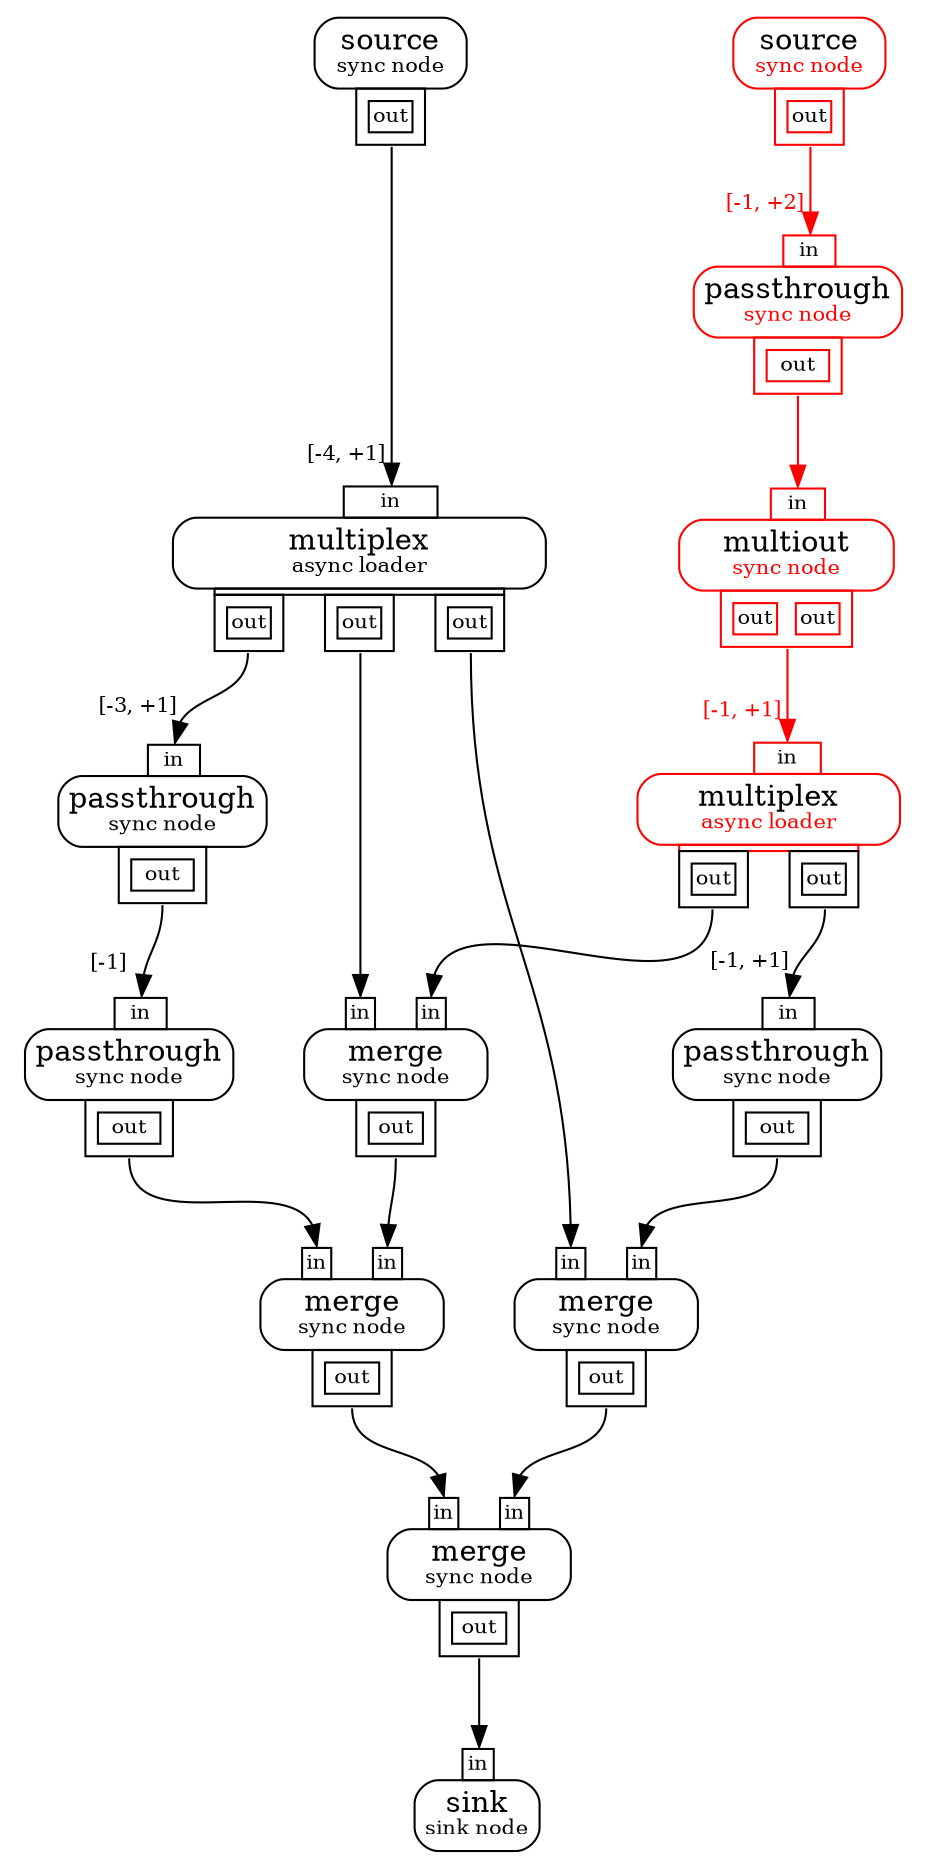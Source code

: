 digraph G{
	rankdir=TB
	node0 [shape=plaintext label=<
<TABLE BORDER="0" CELLBORDER="0" CELLSPACING="0" CELLPADDING="0"><TR><TD COLSPAN="1" BORDER="1" STYLE="ROUNDED" CELLPADDING="4" COLOR="black">source<BR/><FONT POINT-SIZE="10" COLOR="black">sync node</FONT></TD></TR><TR><TD COLSPAN="1" BORDER="0"><TABLE BORDER="0" CELLBORDER="0" CELLSPACING="0" CELLPADDING="0"><TR><TD WIDTH="20"></TD><TD BORDER="1" CELLPADDING="3" PORT="out1" COLOR="black"><TABLE BORDER="0" CELLSPACING="2"><TR CELLPADDING="1"><TD BORDER="1" CELLPADDING="1"><FONT POINT-SIZE="10">out</FONT></TD></TR></TABLE></TD><TD WIDTH="20"></TD></TR></TABLE></TD></TR></TABLE>
>];
	node2 [shape=plaintext label=<
<TABLE BORDER="0" CELLBORDER="0" CELLSPACING="0" CELLPADDING="0"><TR><TD WIDTH="20"></TD><TD BORDER="1" CELLPADDING="1" PORT="in3" COLOR="black"><FONT POINT-SIZE="10">in</FONT></TD><TD WIDTH="20"></TD></TR><TR><TD COLSPAN="3" BORDER="1" STYLE="ROUNDED" CELLPADDING="4" COLOR="black">multiplex<BR/><FONT POINT-SIZE="10" COLOR="black">async loader</FONT></TD></TR><TR><TD COLSPAN="3" BORDER="0"><TABLE BORDER="0" CELLBORDER="0" CELLSPACING="0" CELLPADDING="0"><TR><TD></TD><TD BORDER="1" HEIGHT="3" COLSPAN="5" COLOR="black"></TD><TD></TD></TR><TR><TD WIDTH="20"></TD><TD BORDER="1" CELLPADDING="3" PORT="out4" COLOR="black"><TABLE BORDER="0" CELLSPACING="2"><TR CELLPADDING="1"><TD BORDER="1" CELLPADDING="1"><FONT POINT-SIZE="10">out</FONT></TD></TR></TABLE></TD><TD WIDTH="20"></TD><TD BORDER="1" CELLPADDING="3" PORT="out5" COLOR="black"><TABLE BORDER="0" CELLSPACING="2"><TR CELLPADDING="1"><TD BORDER="1" CELLPADDING="1"><FONT POINT-SIZE="10">out</FONT></TD></TR></TABLE></TD><TD WIDTH="20"></TD><TD BORDER="1" CELLPADDING="3" PORT="out6" COLOR="black"><TABLE BORDER="0" CELLSPACING="2"><TR CELLPADDING="1"><TD BORDER="1" CELLPADDING="1"><FONT POINT-SIZE="10">out</FONT></TD></TR></TABLE></TD><TD WIDTH="20"></TD></TR></TABLE></TD></TR></TABLE>
>];
	node7 [shape=plaintext label=<
<TABLE BORDER="0" CELLBORDER="0" CELLSPACING="0" CELLPADDING="0"><TR><TD COLSPAN="1" BORDER="1" STYLE="ROUNDED" CELLPADDING="4" COLOR="red">source<BR/><FONT POINT-SIZE="10" COLOR="red">sync node</FONT></TD></TR><TR><TD COLSPAN="1" BORDER="0"><TABLE BORDER="0" CELLBORDER="0" CELLSPACING="0" CELLPADDING="0"><TR><TD WIDTH="20"></TD><TD BORDER="1" CELLPADDING="3" PORT="out8" COLOR="red"><TABLE BORDER="0" CELLSPACING="2"><TR CELLPADDING="1"><TD BORDER="1" CELLPADDING="1"><FONT POINT-SIZE="10">out</FONT></TD></TR></TABLE></TD><TD WIDTH="20"></TD></TR></TABLE></TD></TR></TABLE>
>];
	node9 [shape=plaintext label=<
<TABLE BORDER="0" CELLBORDER="0" CELLSPACING="0" CELLPADDING="0"><TR><TD WIDTH="20"></TD><TD BORDER="1" CELLPADDING="1" PORT="in10" COLOR="black"><FONT POINT-SIZE="10">in</FONT></TD><TD WIDTH="20"></TD></TR><TR><TD COLSPAN="3" BORDER="1" STYLE="ROUNDED" CELLPADDING="4" COLOR="black">passthrough<BR/><FONT POINT-SIZE="10" COLOR="black">sync node</FONT></TD></TR><TR><TD COLSPAN="3" BORDER="0"><TABLE BORDER="0" CELLBORDER="0" CELLSPACING="0" CELLPADDING="0"><TR><TD WIDTH="20"></TD><TD BORDER="1" CELLPADDING="3" PORT="out11" COLOR="black"><TABLE BORDER="0" CELLSPACING="2"><TR CELLPADDING="1"><TD BORDER="1" CELLPADDING="1"><FONT POINT-SIZE="10">out</FONT></TD></TR></TABLE></TD><TD WIDTH="20"></TD></TR></TABLE></TD></TR></TABLE>
>];
	node12 [shape=plaintext label=<
<TABLE BORDER="0" CELLBORDER="0" CELLSPACING="0" CELLPADDING="0"><TR><TD WIDTH="20"></TD><TD BORDER="1" CELLPADDING="1" PORT="in13" COLOR="black"><FONT POINT-SIZE="10">in</FONT></TD><TD WIDTH="20"></TD></TR><TR><TD COLSPAN="3" BORDER="1" STYLE="ROUNDED" CELLPADDING="4" COLOR="black">passthrough<BR/><FONT POINT-SIZE="10" COLOR="black">sync node</FONT></TD></TR><TR><TD COLSPAN="3" BORDER="0"><TABLE BORDER="0" CELLBORDER="0" CELLSPACING="0" CELLPADDING="0"><TR><TD WIDTH="20"></TD><TD BORDER="1" CELLPADDING="3" PORT="out14" COLOR="black"><TABLE BORDER="0" CELLSPACING="2"><TR CELLPADDING="1"><TD BORDER="1" CELLPADDING="1"><FONT POINT-SIZE="10">out</FONT></TD></TR></TABLE></TD><TD WIDTH="20"></TD></TR></TABLE></TD></TR></TABLE>
>];
	node15 [shape=plaintext label=<
<TABLE BORDER="0" CELLBORDER="0" CELLSPACING="0" CELLPADDING="0"><TR><TD WIDTH="20"></TD><TD BORDER="1" CELLPADDING="1" PORT="in16" COLOR="red"><FONT POINT-SIZE="10">in</FONT></TD><TD WIDTH="20"></TD></TR><TR><TD COLSPAN="3" BORDER="1" STYLE="ROUNDED" CELLPADDING="4" COLOR="red">passthrough<BR/><FONT POINT-SIZE="10" COLOR="red">sync node</FONT></TD></TR><TR><TD COLSPAN="3" BORDER="0"><TABLE BORDER="0" CELLBORDER="0" CELLSPACING="0" CELLPADDING="0"><TR><TD WIDTH="20"></TD><TD BORDER="1" CELLPADDING="3" PORT="out17" COLOR="red"><TABLE BORDER="0" CELLSPACING="2"><TR CELLPADDING="1"><TD BORDER="1" CELLPADDING="1"><FONT POINT-SIZE="10">out</FONT></TD></TR></TABLE></TD><TD WIDTH="20"></TD></TR></TABLE></TD></TR></TABLE>
>];
	node18 [shape=plaintext label=<
<TABLE BORDER="0" CELLBORDER="0" CELLSPACING="0" CELLPADDING="0"><TR><TD WIDTH="20"></TD><TD BORDER="1" CELLPADDING="1" PORT="in19" COLOR="black"><FONT POINT-SIZE="10">in</FONT></TD><TD WIDTH="20"></TD></TR><TR><TD COLSPAN="3" BORDER="1" STYLE="ROUNDED" CELLPADDING="4" COLOR="black">passthrough<BR/><FONT POINT-SIZE="10" COLOR="black">sync node</FONT></TD></TR><TR><TD COLSPAN="3" BORDER="0"><TABLE BORDER="0" CELLBORDER="0" CELLSPACING="0" CELLPADDING="0"><TR><TD WIDTH="20"></TD><TD BORDER="1" CELLPADDING="3" PORT="out20" COLOR="black"><TABLE BORDER="0" CELLSPACING="2"><TR CELLPADDING="1"><TD BORDER="1" CELLPADDING="1"><FONT POINT-SIZE="10">out</FONT></TD></TR></TABLE></TD><TD WIDTH="20"></TD></TR></TABLE></TD></TR></TABLE>
>];
	node21 [shape=plaintext label=<
<TABLE BORDER="0" CELLBORDER="0" CELLSPACING="0" CELLPADDING="0"><TR><TD WIDTH="20"></TD><TD BORDER="1" CELLPADDING="1" PORT="in22" COLOR="black"><FONT POINT-SIZE="10">in</FONT></TD><TD WIDTH="20"></TD><TD BORDER="1" CELLPADDING="1" PORT="in23" COLOR="black"><FONT POINT-SIZE="10">in</FONT></TD><TD WIDTH="20"></TD></TR><TR><TD COLSPAN="5" BORDER="1" STYLE="ROUNDED" CELLPADDING="4" COLOR="black">merge<BR/><FONT POINT-SIZE="10" COLOR="black">sync node</FONT></TD></TR><TR><TD COLSPAN="5" BORDER="0"><TABLE BORDER="0" CELLBORDER="0" CELLSPACING="0" CELLPADDING="0"><TR><TD WIDTH="20"></TD><TD BORDER="1" CELLPADDING="3" PORT="out24" COLOR="black"><TABLE BORDER="0" CELLSPACING="2"><TR CELLPADDING="1"><TD BORDER="1" CELLPADDING="1"><FONT POINT-SIZE="10">out</FONT></TD></TR></TABLE></TD><TD WIDTH="20"></TD></TR></TABLE></TD></TR></TABLE>
>];
	node25 [shape=plaintext label=<
<TABLE BORDER="0" CELLBORDER="0" CELLSPACING="0" CELLPADDING="0"><TR><TD WIDTH="20"></TD><TD BORDER="1" CELLPADDING="1" PORT="in26" COLOR="black"><FONT POINT-SIZE="10">in</FONT></TD><TD WIDTH="20"></TD><TD BORDER="1" CELLPADDING="1" PORT="in27" COLOR="black"><FONT POINT-SIZE="10">in</FONT></TD><TD WIDTH="20"></TD></TR><TR><TD COLSPAN="5" BORDER="1" STYLE="ROUNDED" CELLPADDING="4" COLOR="black">merge<BR/><FONT POINT-SIZE="10" COLOR="black">sync node</FONT></TD></TR><TR><TD COLSPAN="5" BORDER="0"><TABLE BORDER="0" CELLBORDER="0" CELLSPACING="0" CELLPADDING="0"><TR><TD WIDTH="20"></TD><TD BORDER="1" CELLPADDING="3" PORT="out28" COLOR="black"><TABLE BORDER="0" CELLSPACING="2"><TR CELLPADDING="1"><TD BORDER="1" CELLPADDING="1"><FONT POINT-SIZE="10">out</FONT></TD></TR></TABLE></TD><TD WIDTH="20"></TD></TR></TABLE></TD></TR></TABLE>
>];
	node29 [shape=plaintext label=<
<TABLE BORDER="0" CELLBORDER="0" CELLSPACING="0" CELLPADDING="0"><TR><TD WIDTH="20"></TD><TD BORDER="1" CELLPADDING="1" PORT="in30" COLOR="black"><FONT POINT-SIZE="10">in</FONT></TD><TD WIDTH="20"></TD><TD BORDER="1" CELLPADDING="1" PORT="in31" COLOR="black"><FONT POINT-SIZE="10">in</FONT></TD><TD WIDTH="20"></TD></TR><TR><TD COLSPAN="5" BORDER="1" STYLE="ROUNDED" CELLPADDING="4" COLOR="black">merge<BR/><FONT POINT-SIZE="10" COLOR="black">sync node</FONT></TD></TR><TR><TD COLSPAN="5" BORDER="0"><TABLE BORDER="0" CELLBORDER="0" CELLSPACING="0" CELLPADDING="0"><TR><TD WIDTH="20"></TD><TD BORDER="1" CELLPADDING="3" PORT="out32" COLOR="black"><TABLE BORDER="0" CELLSPACING="2"><TR CELLPADDING="1"><TD BORDER="1" CELLPADDING="1"><FONT POINT-SIZE="10">out</FONT></TD></TR></TABLE></TD><TD WIDTH="20"></TD></TR></TABLE></TD></TR></TABLE>
>];
	node33 [shape=plaintext label=<
<TABLE BORDER="0" CELLBORDER="0" CELLSPACING="0" CELLPADDING="0"><TR><TD WIDTH="20"></TD><TD BORDER="1" CELLPADDING="1" PORT="in34" COLOR="black"><FONT POINT-SIZE="10">in</FONT></TD><TD WIDTH="20"></TD><TD BORDER="1" CELLPADDING="1" PORT="in35" COLOR="black"><FONT POINT-SIZE="10">in</FONT></TD><TD WIDTH="20"></TD></TR><TR><TD COLSPAN="5" BORDER="1" STYLE="ROUNDED" CELLPADDING="4" COLOR="black">merge<BR/><FONT POINT-SIZE="10" COLOR="black">sync node</FONT></TD></TR><TR><TD COLSPAN="5" BORDER="0"><TABLE BORDER="0" CELLBORDER="0" CELLSPACING="0" CELLPADDING="0"><TR><TD WIDTH="20"></TD><TD BORDER="1" CELLPADDING="3" PORT="out36" COLOR="black"><TABLE BORDER="0" CELLSPACING="2"><TR CELLPADDING="1"><TD BORDER="1" CELLPADDING="1"><FONT POINT-SIZE="10">out</FONT></TD></TR></TABLE></TD><TD WIDTH="20"></TD></TR></TABLE></TD></TR></TABLE>
>];
	node37 [shape=plaintext label=<
<TABLE BORDER="0" CELLBORDER="0" CELLSPACING="0" CELLPADDING="0"><TR><TD WIDTH="20"></TD><TD BORDER="1" CELLPADDING="1" PORT="in38" COLOR="red"><FONT POINT-SIZE="10">in</FONT></TD><TD WIDTH="20"></TD></TR><TR><TD COLSPAN="3" BORDER="1" STYLE="ROUNDED" CELLPADDING="4" COLOR="red">multiout<BR/><FONT POINT-SIZE="10" COLOR="red">sync node</FONT></TD></TR><TR><TD COLSPAN="3" BORDER="0"><TABLE BORDER="0" CELLBORDER="0" CELLSPACING="0" CELLPADDING="0"><TR><TD WIDTH="20"></TD><TD BORDER="1" CELLPADDING="3" PORT="out39" COLOR="red"><TABLE BORDER="0" CELLSPACING="2"><TR CELLPADDING="1"><TD BORDER="1" CELLPADDING="1"><FONT POINT-SIZE="10">out</FONT></TD><TD WIDTH="5"></TD><TD BORDER="1" CELLPADDING="1"><FONT POINT-SIZE="10">out</FONT></TD></TR></TABLE></TD><TD WIDTH="20"></TD></TR></TABLE></TD></TR></TABLE>
>];
	node40 [shape=plaintext label=<
<TABLE BORDER="0" CELLBORDER="0" CELLSPACING="0" CELLPADDING="0"><TR><TD WIDTH="20"></TD><TD BORDER="1" CELLPADDING="1" PORT="in41" COLOR="red"><FONT POINT-SIZE="10">in</FONT></TD><TD WIDTH="20"></TD></TR><TR><TD COLSPAN="3" BORDER="1" STYLE="ROUNDED" CELLPADDING="4" COLOR="red">multiplex<BR/><FONT POINT-SIZE="10" COLOR="red">async loader</FONT></TD></TR><TR><TD COLSPAN="3" BORDER="0"><TABLE BORDER="0" CELLBORDER="0" CELLSPACING="0" CELLPADDING="0"><TR><TD></TD><TD BORDER="1" HEIGHT="3" COLSPAN="3" COLOR="red"></TD><TD></TD></TR><TR><TD WIDTH="20"></TD><TD BORDER="1" CELLPADDING="3" PORT="out42" COLOR="black"><TABLE BORDER="0" CELLSPACING="2"><TR CELLPADDING="1"><TD BORDER="1" CELLPADDING="1"><FONT POINT-SIZE="10">out</FONT></TD></TR></TABLE></TD><TD WIDTH="20"></TD><TD BORDER="1" CELLPADDING="3" PORT="out43" COLOR="black"><TABLE BORDER="0" CELLSPACING="2"><TR CELLPADDING="1"><TD BORDER="1" CELLPADDING="1"><FONT POINT-SIZE="10">out</FONT></TD></TR></TABLE></TD><TD WIDTH="20"></TD></TR></TABLE></TD></TR></TABLE>
>];
	node44 [shape=plaintext label=<
<TABLE BORDER="0" CELLBORDER="0" CELLSPACING="0" CELLPADDING="0"><TR><TD WIDTH="20"></TD><TD BORDER="1" CELLPADDING="1" PORT="in45" COLOR="black"><FONT POINT-SIZE="10">in</FONT></TD><TD WIDTH="20"></TD></TR><TR><TD COLSPAN="3" BORDER="1" STYLE="ROUNDED" CELLPADDING="4" COLOR="black">sink<BR/><FONT POINT-SIZE="10" COLOR="black">sink node</FONT></TD></TR></TABLE>
>];
	node0:out1 -> node2:in3 [color=black, headlabel="[-4, +1]     ", fontsize=10, labelangle=45, labeldistance=2.0, labelfontcolor=black, ];
	node2:out4 -> node9:in10 [color=black, headlabel="[-3, +1]     ", fontsize=10, labelangle=45, labeldistance=2.0, labelfontcolor=black, ];
	node9:out11 -> node12:in13 [color=black, headlabel="[-1]  ", fontsize=10, labelangle=45, labeldistance=2.0, labelfontcolor=black, ];
	node7:out8 -> node15:in16 [color=red, headlabel="[-1, +2]     ", fontsize=10, labelangle=45, labeldistance=2.0, labelfontcolor=red, ];
	node40:out43 -> node18:in19 [color=black, headlabel="[-1, +1]     ", fontsize=10, labelangle=45, labeldistance=2.0, labelfontcolor=black, ];
	node12:out14 -> node21:in22 [color=black, headlabel="", fontsize=10, labelangle=45, labeldistance=2.0, labelfontcolor=black, ];
	node29:out32 -> node21:in23 [color=black, headlabel="", fontsize=10, labelangle=45, labeldistance=2.0, labelfontcolor=black, ];
	node21:out24 -> node25:in26 [color=black, headlabel="", fontsize=10, labelangle=45, labeldistance=2.0, labelfontcolor=black, ];
	node33:out36 -> node25:in27 [color=black, headlabel="", fontsize=10, labelangle=45, labeldistance=2.0, labelfontcolor=black, ];
	node2:out5 -> node29:in30 [color=black, headlabel="", fontsize=10, labelangle=45, labeldistance=2.0, labelfontcolor=black, ];
	node40:out42 -> node29:in31 [color=black, headlabel="", fontsize=10, labelangle=45, labeldistance=2.0, labelfontcolor=black, ];
	node2:out6 -> node33:in34 [color=black, headlabel="", fontsize=10, labelangle=45, labeldistance=2.0, labelfontcolor=black, ];
	node18:out20 -> node33:in35 [color=black, headlabel="", fontsize=10, labelangle=45, labeldistance=2.0, labelfontcolor=black, ];
	node15:out17 -> node37:in38 [color=red, headlabel="", fontsize=10, labelangle=45, labeldistance=2.0, labelfontcolor=red, ];
	node37:out39 -> node40:in41 [color=red, headlabel="[-1, +1]     ", fontsize=10, labelangle=45, labeldistance=2.0, labelfontcolor=red, ];
	node25:out28 -> node44:in45 [color=black, headlabel="", fontsize=10, labelangle=45, labeldistance=2.0, labelfontcolor=black, ];
	{rank=source; node0 node7}
	{rank=sink; node44}
}